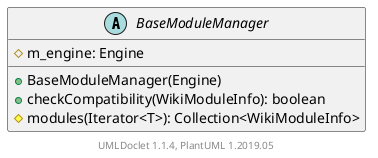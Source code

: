 @startuml

    abstract class BaseModuleManager [[BaseModuleManager.html]] {
        #m_engine: Engine
        +BaseModuleManager(Engine)
        +checkCompatibility(WikiModuleInfo): boolean
        #modules(Iterator<T>): Collection<WikiModuleInfo>
    }


    center footer UMLDoclet 1.1.4, PlantUML 1.2019.05
@enduml
